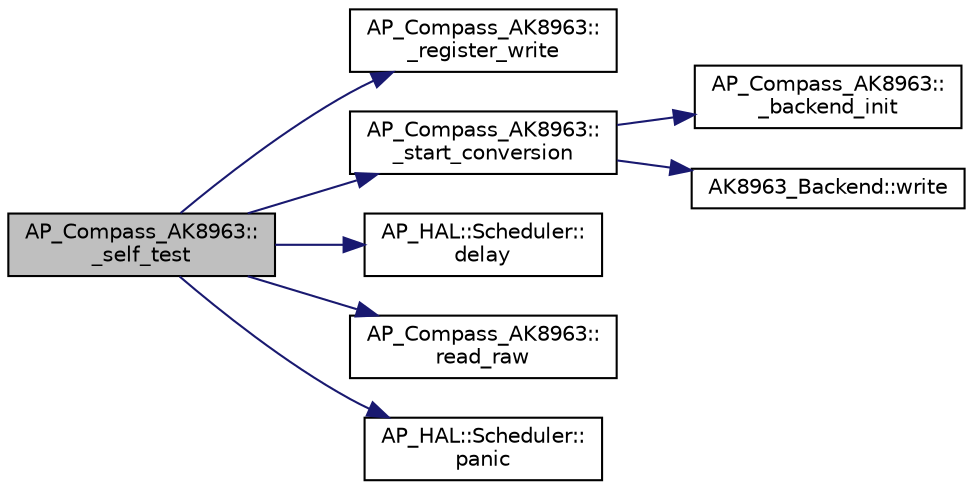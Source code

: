 digraph "AP_Compass_AK8963::_self_test"
{
 // INTERACTIVE_SVG=YES
  edge [fontname="Helvetica",fontsize="10",labelfontname="Helvetica",labelfontsize="10"];
  node [fontname="Helvetica",fontsize="10",shape=record];
  rankdir="LR";
  Node1 [label="AP_Compass_AK8963::\l_self_test",height=0.2,width=0.4,color="black", fillcolor="grey75", style="filled" fontcolor="black"];
  Node1 -> Node2 [color="midnightblue",fontsize="10",style="solid",fontname="Helvetica"];
  Node2 [label="AP_Compass_AK8963::\l_register_write",height=0.2,width=0.4,color="black", fillcolor="white", style="filled",URL="$classAP__Compass__AK8963.html#a378f5bb0aa95ca3e840fa2367d633709"];
  Node1 -> Node3 [color="midnightblue",fontsize="10",style="solid",fontname="Helvetica"];
  Node3 [label="AP_Compass_AK8963::\l_start_conversion",height=0.2,width=0.4,color="black", fillcolor="white", style="filled",URL="$classAP__Compass__AK8963.html#ab5e882d7275a1eac566cf788500630a0"];
  Node3 -> Node4 [color="midnightblue",fontsize="10",style="solid",fontname="Helvetica"];
  Node4 [label="AP_Compass_AK8963::\l_backend_init",height=0.2,width=0.4,color="black", fillcolor="white", style="filled",URL="$classAP__Compass__AK8963.html#a284b46032df979528cc672066ebf1861"];
  Node3 -> Node5 [color="midnightblue",fontsize="10",style="solid",fontname="Helvetica"];
  Node5 [label="AK8963_Backend::write",height=0.2,width=0.4,color="black", fillcolor="white", style="filled",URL="$classAK8963__Backend.html#a765059affcdbc1fe2f147bb6ecd249c1"];
  Node1 -> Node6 [color="midnightblue",fontsize="10",style="solid",fontname="Helvetica"];
  Node6 [label="AP_HAL::Scheduler::\ldelay",height=0.2,width=0.4,color="black", fillcolor="white", style="filled",URL="$classAP__HAL_1_1Scheduler.html#ab3175e2e6223ccfe82f957e41cc12b26"];
  Node1 -> Node7 [color="midnightblue",fontsize="10",style="solid",fontname="Helvetica"];
  Node7 [label="AP_Compass_AK8963::\lread_raw",height=0.2,width=0.4,color="black", fillcolor="white", style="filled",URL="$classAP__Compass__AK8963.html#a5ac6e35d4f16f9fd08be98cdb71d6c9d"];
  Node1 -> Node8 [color="midnightblue",fontsize="10",style="solid",fontname="Helvetica"];
  Node8 [label="AP_HAL::Scheduler::\lpanic",height=0.2,width=0.4,color="black", fillcolor="white", style="filled",URL="$classAP__HAL_1_1Scheduler.html#a65f0d4e404d3e6fda4d8b0b101c9780f"];
}
